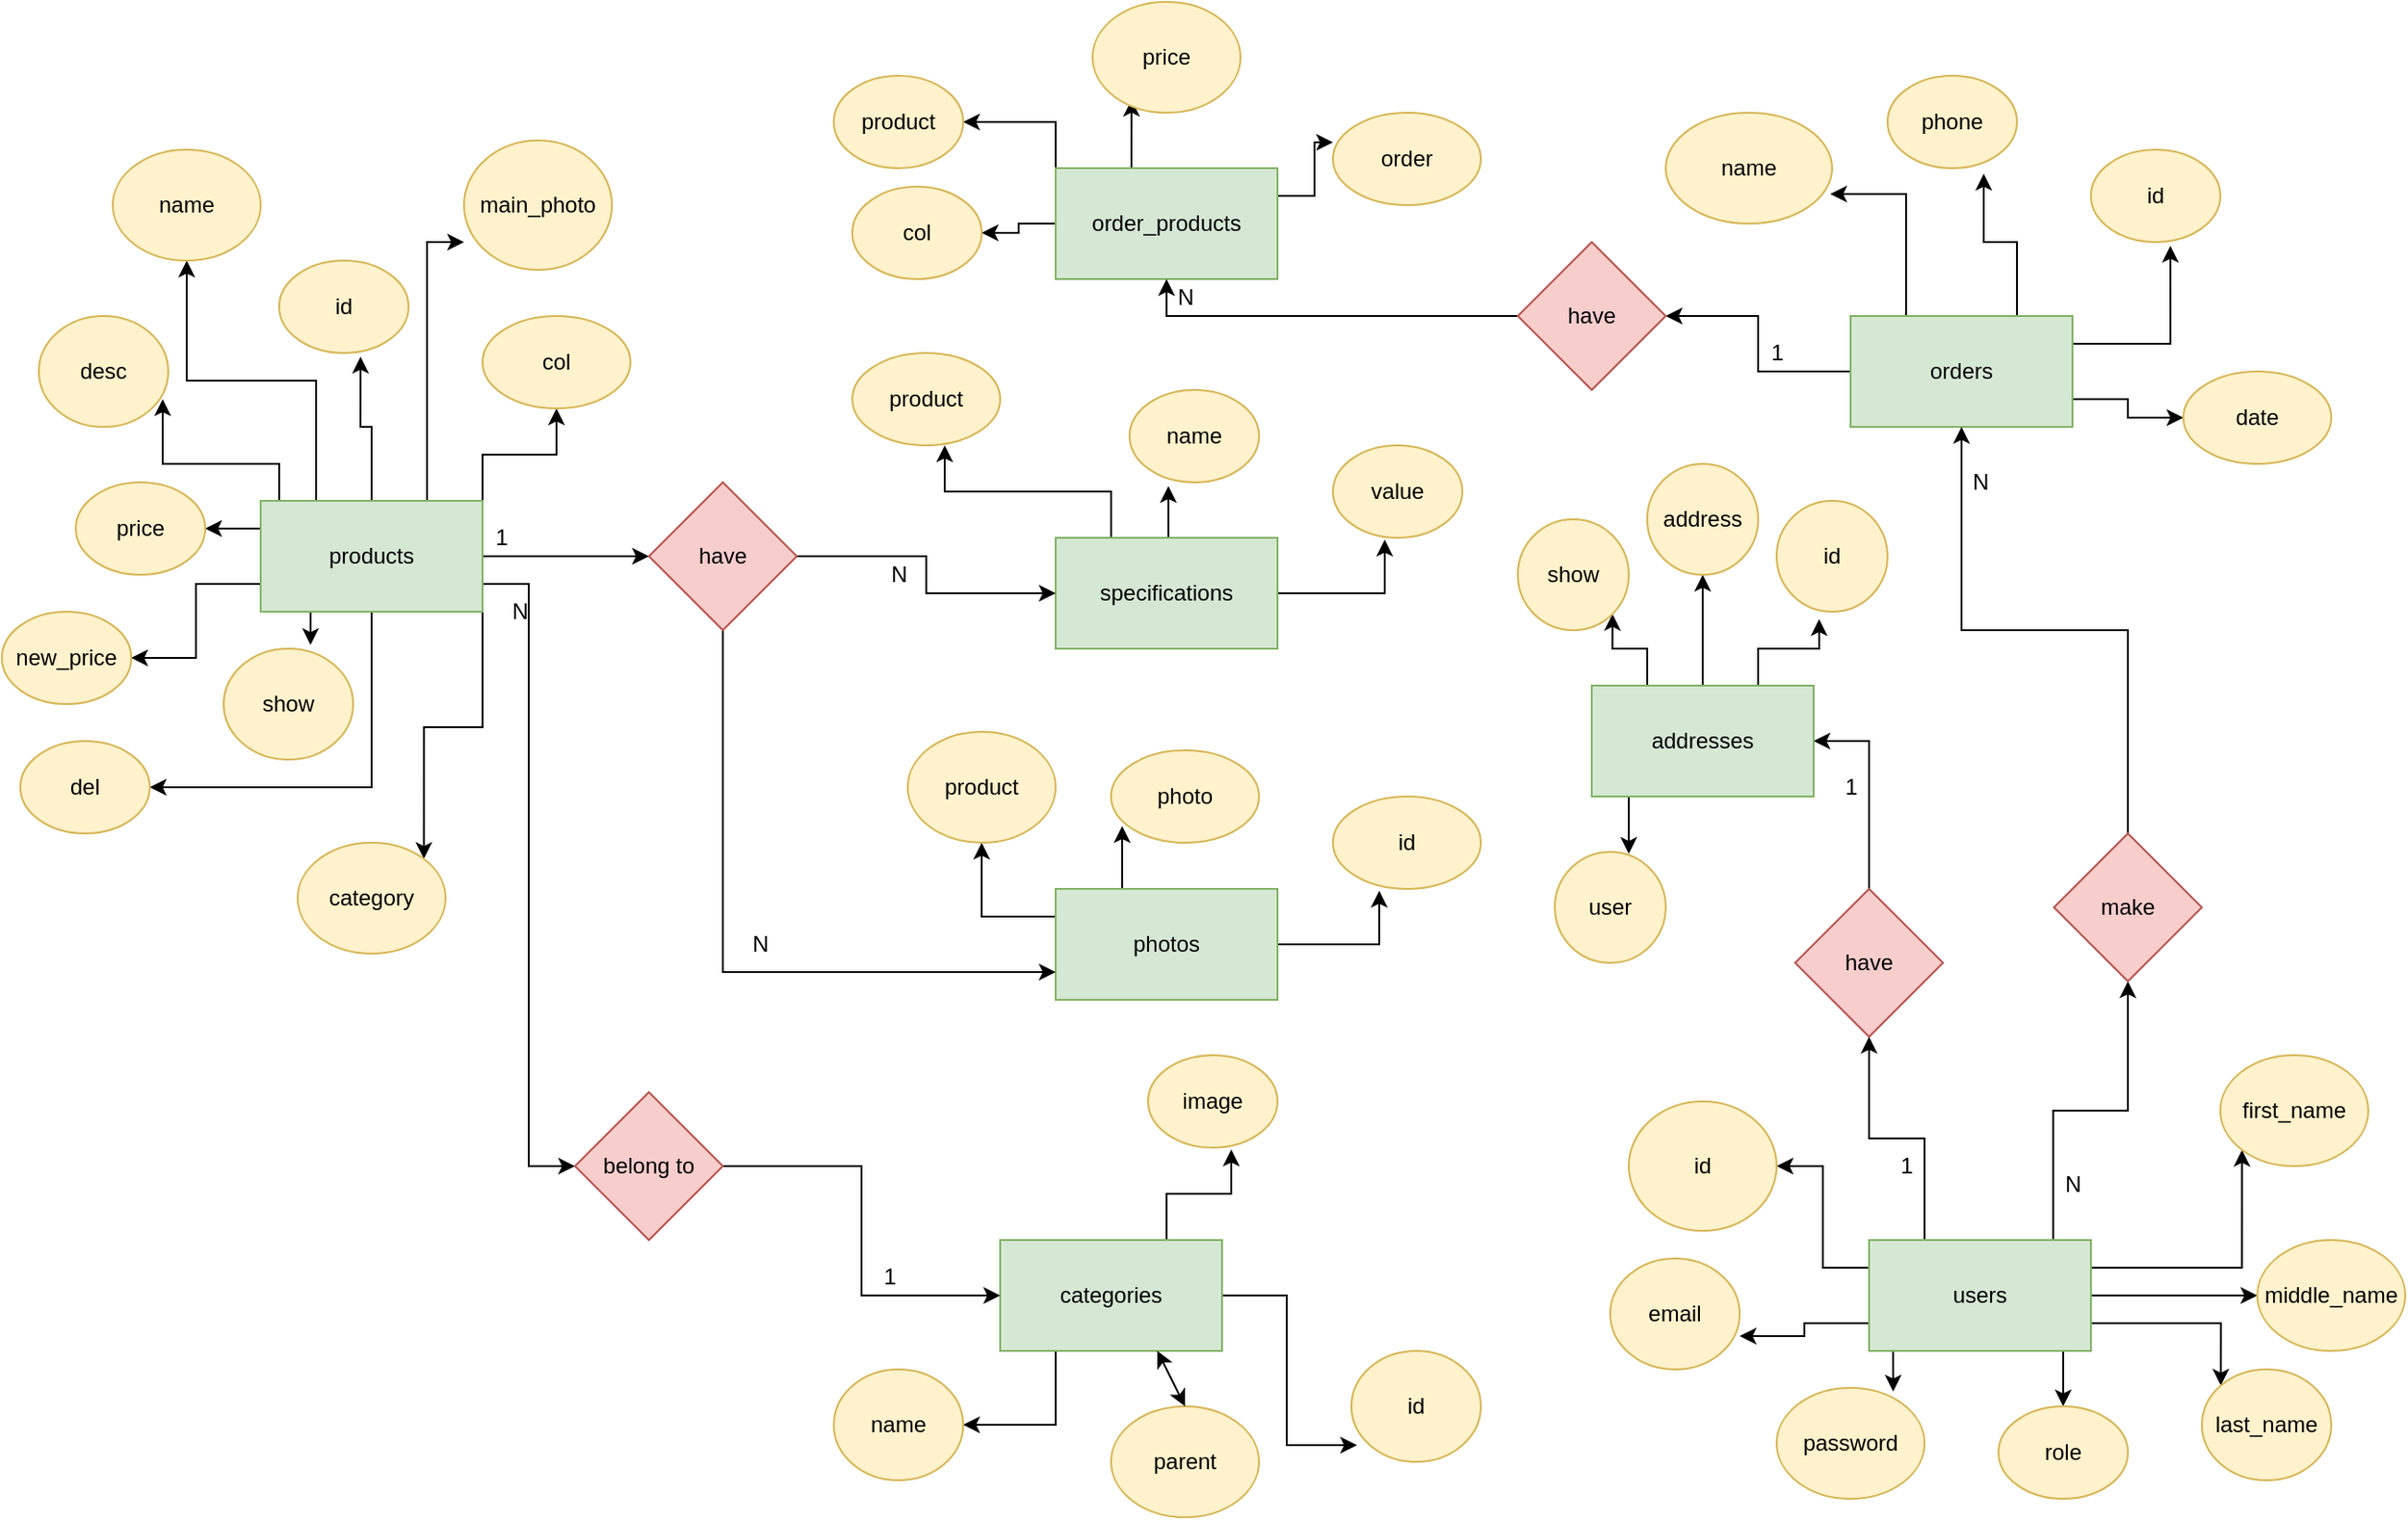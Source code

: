 <mxfile version="14.6.13" type="github">
  <diagram name="Page-1" id="ad52d381-51e7-2e0d-a935-2d0ddd2fd229">
    <mxGraphModel dx="1422" dy="774" grid="1" gridSize="10" guides="1" tooltips="1" connect="1" arrows="1" fold="1" page="1" pageScale="1" pageWidth="1100" pageHeight="850" background="none" math="0" shadow="0">
      <root>
        <mxCell id="0" />
        <mxCell id="1" parent="0" />
        <mxCell id="4Z3fvCkt99TCQZcz4V7g-72" style="edgeStyle=orthogonalEdgeStyle;rounded=0;orthogonalLoop=1;jettySize=auto;html=1;exitX=1;exitY=1;exitDx=0;exitDy=0;entryX=1;entryY=0;entryDx=0;entryDy=0;" edge="1" parent="1" source="4Z3fvCkt99TCQZcz4V7g-3" target="4Z3fvCkt99TCQZcz4V7g-5">
          <mxGeometry relative="1" as="geometry" />
        </mxCell>
        <mxCell id="4Z3fvCkt99TCQZcz4V7g-78" style="edgeStyle=orthogonalEdgeStyle;rounded=0;orthogonalLoop=1;jettySize=auto;html=1;exitX=0.5;exitY=1;exitDx=0;exitDy=0;entryX=1;entryY=0.5;entryDx=0;entryDy=0;" edge="1" parent="1" source="4Z3fvCkt99TCQZcz4V7g-3" target="4Z3fvCkt99TCQZcz4V7g-12">
          <mxGeometry relative="1" as="geometry" />
        </mxCell>
        <mxCell id="4Z3fvCkt99TCQZcz4V7g-79" style="edgeStyle=orthogonalEdgeStyle;rounded=0;orthogonalLoop=1;jettySize=auto;html=1;exitX=0.25;exitY=1;exitDx=0;exitDy=0;entryX=0.671;entryY=-0.033;entryDx=0;entryDy=0;entryPerimeter=0;" edge="1" parent="1" source="4Z3fvCkt99TCQZcz4V7g-3" target="4Z3fvCkt99TCQZcz4V7g-11">
          <mxGeometry relative="1" as="geometry" />
        </mxCell>
        <mxCell id="4Z3fvCkt99TCQZcz4V7g-81" style="edgeStyle=orthogonalEdgeStyle;rounded=0;orthogonalLoop=1;jettySize=auto;html=1;exitX=0;exitY=0.75;exitDx=0;exitDy=0;entryX=1;entryY=0.5;entryDx=0;entryDy=0;" edge="1" parent="1" source="4Z3fvCkt99TCQZcz4V7g-3" target="4Z3fvCkt99TCQZcz4V7g-9">
          <mxGeometry relative="1" as="geometry" />
        </mxCell>
        <mxCell id="4Z3fvCkt99TCQZcz4V7g-83" style="edgeStyle=orthogonalEdgeStyle;rounded=0;orthogonalLoop=1;jettySize=auto;html=1;exitX=0;exitY=0.25;exitDx=0;exitDy=0;entryX=1;entryY=0.5;entryDx=0;entryDy=0;" edge="1" parent="1" source="4Z3fvCkt99TCQZcz4V7g-3" target="4Z3fvCkt99TCQZcz4V7g-8">
          <mxGeometry relative="1" as="geometry" />
        </mxCell>
        <mxCell id="4Z3fvCkt99TCQZcz4V7g-84" style="edgeStyle=orthogonalEdgeStyle;rounded=0;orthogonalLoop=1;jettySize=auto;html=1;exitX=0.25;exitY=0;exitDx=0;exitDy=0;entryX=0.957;entryY=0.75;entryDx=0;entryDy=0;entryPerimeter=0;" edge="1" parent="1" source="4Z3fvCkt99TCQZcz4V7g-3" target="4Z3fvCkt99TCQZcz4V7g-7">
          <mxGeometry relative="1" as="geometry">
            <Array as="points">
              <mxPoint x="170" y="290" />
              <mxPoint x="170" y="270" />
              <mxPoint x="107" y="270" />
            </Array>
          </mxGeometry>
        </mxCell>
        <mxCell id="4Z3fvCkt99TCQZcz4V7g-85" style="edgeStyle=orthogonalEdgeStyle;rounded=0;orthogonalLoop=1;jettySize=auto;html=1;exitX=0.25;exitY=0;exitDx=0;exitDy=0;entryX=0.5;entryY=1;entryDx=0;entryDy=0;" edge="1" parent="1" source="4Z3fvCkt99TCQZcz4V7g-3" target="4Z3fvCkt99TCQZcz4V7g-6">
          <mxGeometry relative="1" as="geometry" />
        </mxCell>
        <mxCell id="4Z3fvCkt99TCQZcz4V7g-86" style="edgeStyle=orthogonalEdgeStyle;rounded=0;orthogonalLoop=1;jettySize=auto;html=1;exitX=0.5;exitY=0;exitDx=0;exitDy=0;entryX=0.629;entryY=1.04;entryDx=0;entryDy=0;entryPerimeter=0;" edge="1" parent="1" source="4Z3fvCkt99TCQZcz4V7g-3" target="4Z3fvCkt99TCQZcz4V7g-4">
          <mxGeometry relative="1" as="geometry" />
        </mxCell>
        <mxCell id="4Z3fvCkt99TCQZcz4V7g-87" style="edgeStyle=orthogonalEdgeStyle;rounded=0;orthogonalLoop=1;jettySize=auto;html=1;exitX=0.75;exitY=0;exitDx=0;exitDy=0;entryX=0;entryY=0.786;entryDx=0;entryDy=0;entryPerimeter=0;" edge="1" parent="1" source="4Z3fvCkt99TCQZcz4V7g-3" target="4Z3fvCkt99TCQZcz4V7g-10">
          <mxGeometry relative="1" as="geometry" />
        </mxCell>
        <mxCell id="4Z3fvCkt99TCQZcz4V7g-117" style="edgeStyle=orthogonalEdgeStyle;rounded=0;orthogonalLoop=1;jettySize=auto;html=1;exitX=1;exitY=0.5;exitDx=0;exitDy=0;entryX=0;entryY=0.5;entryDx=0;entryDy=0;" edge="1" parent="1" source="4Z3fvCkt99TCQZcz4V7g-3" target="4Z3fvCkt99TCQZcz4V7g-115">
          <mxGeometry relative="1" as="geometry" />
        </mxCell>
        <mxCell id="4Z3fvCkt99TCQZcz4V7g-130" style="edgeStyle=orthogonalEdgeStyle;rounded=0;orthogonalLoop=1;jettySize=auto;html=1;exitX=1;exitY=0.75;exitDx=0;exitDy=0;entryX=0;entryY=0.5;entryDx=0;entryDy=0;" edge="1" parent="1" source="4Z3fvCkt99TCQZcz4V7g-3" target="4Z3fvCkt99TCQZcz4V7g-116">
          <mxGeometry relative="1" as="geometry" />
        </mxCell>
        <mxCell id="4Z3fvCkt99TCQZcz4V7g-136" style="edgeStyle=orthogonalEdgeStyle;rounded=0;orthogonalLoop=1;jettySize=auto;html=1;exitX=1;exitY=0;exitDx=0;exitDy=0;" edge="1" parent="1" source="4Z3fvCkt99TCQZcz4V7g-3" target="4Z3fvCkt99TCQZcz4V7g-134">
          <mxGeometry relative="1" as="geometry" />
        </mxCell>
        <mxCell id="4Z3fvCkt99TCQZcz4V7g-3" value="products" style="rounded=0;whiteSpace=wrap;html=1;fillColor=#d5e8d4;strokeColor=#82b366;" vertex="1" parent="1">
          <mxGeometry x="160" y="290" width="120" height="60" as="geometry" />
        </mxCell>
        <mxCell id="4Z3fvCkt99TCQZcz4V7g-4" value="id" style="ellipse;whiteSpace=wrap;html=1;fillColor=#fff2cc;strokeColor=#d6b656;" vertex="1" parent="1">
          <mxGeometry x="170" y="160" width="70" height="50" as="geometry" />
        </mxCell>
        <mxCell id="4Z3fvCkt99TCQZcz4V7g-5" value="category" style="ellipse;whiteSpace=wrap;html=1;fillColor=#fff2cc;strokeColor=#d6b656;" vertex="1" parent="1">
          <mxGeometry x="180" y="475" width="80" height="60" as="geometry" />
        </mxCell>
        <mxCell id="4Z3fvCkt99TCQZcz4V7g-6" value="name" style="ellipse;whiteSpace=wrap;html=1;fillColor=#fff2cc;strokeColor=#d6b656;" vertex="1" parent="1">
          <mxGeometry x="80" y="100" width="80" height="60" as="geometry" />
        </mxCell>
        <mxCell id="4Z3fvCkt99TCQZcz4V7g-7" value="desc" style="ellipse;whiteSpace=wrap;html=1;fillColor=#fff2cc;strokeColor=#d6b656;" vertex="1" parent="1">
          <mxGeometry x="40" y="190" width="70" height="60" as="geometry" />
        </mxCell>
        <mxCell id="4Z3fvCkt99TCQZcz4V7g-8" value="price" style="ellipse;whiteSpace=wrap;html=1;fillColor=#fff2cc;strokeColor=#d6b656;" vertex="1" parent="1">
          <mxGeometry x="60" y="280" width="70" height="50" as="geometry" />
        </mxCell>
        <mxCell id="4Z3fvCkt99TCQZcz4V7g-9" value="new_price" style="ellipse;whiteSpace=wrap;html=1;fillColor=#fff2cc;strokeColor=#d6b656;" vertex="1" parent="1">
          <mxGeometry x="20" y="350" width="70" height="50" as="geometry" />
        </mxCell>
        <mxCell id="4Z3fvCkt99TCQZcz4V7g-10" value="main_photo" style="ellipse;whiteSpace=wrap;html=1;fillColor=#fff2cc;strokeColor=#d6b656;" vertex="1" parent="1">
          <mxGeometry x="270" y="95" width="80" height="70" as="geometry" />
        </mxCell>
        <mxCell id="4Z3fvCkt99TCQZcz4V7g-11" value="show" style="ellipse;whiteSpace=wrap;html=1;fillColor=#fff2cc;strokeColor=#d6b656;" vertex="1" parent="1">
          <mxGeometry x="140" y="370" width="70" height="60" as="geometry" />
        </mxCell>
        <mxCell id="4Z3fvCkt99TCQZcz4V7g-12" value="del" style="ellipse;whiteSpace=wrap;html=1;fillColor=#fff2cc;strokeColor=#d6b656;" vertex="1" parent="1">
          <mxGeometry x="30" y="420" width="70" height="50" as="geometry" />
        </mxCell>
        <mxCell id="4Z3fvCkt99TCQZcz4V7g-88" style="edgeStyle=orthogonalEdgeStyle;rounded=0;orthogonalLoop=1;jettySize=auto;html=1;exitX=0;exitY=0;exitDx=0;exitDy=0;entryX=1;entryY=0.5;entryDx=0;entryDy=0;" edge="1" parent="1" source="4Z3fvCkt99TCQZcz4V7g-13" target="4Z3fvCkt99TCQZcz4V7g-15">
          <mxGeometry relative="1" as="geometry" />
        </mxCell>
        <mxCell id="4Z3fvCkt99TCQZcz4V7g-89" style="edgeStyle=orthogonalEdgeStyle;rounded=0;orthogonalLoop=1;jettySize=auto;html=1;exitX=0.25;exitY=0;exitDx=0;exitDy=0;entryX=0.263;entryY=0.883;entryDx=0;entryDy=0;entryPerimeter=0;" edge="1" parent="1" source="4Z3fvCkt99TCQZcz4V7g-13" target="4Z3fvCkt99TCQZcz4V7g-16">
          <mxGeometry relative="1" as="geometry" />
        </mxCell>
        <mxCell id="4Z3fvCkt99TCQZcz4V7g-90" style="edgeStyle=orthogonalEdgeStyle;rounded=0;orthogonalLoop=1;jettySize=auto;html=1;exitX=1;exitY=0.25;exitDx=0;exitDy=0;entryX=0;entryY=0.32;entryDx=0;entryDy=0;entryPerimeter=0;" edge="1" parent="1" source="4Z3fvCkt99TCQZcz4V7g-13" target="4Z3fvCkt99TCQZcz4V7g-14">
          <mxGeometry relative="1" as="geometry" />
        </mxCell>
        <mxCell id="4Z3fvCkt99TCQZcz4V7g-138" style="edgeStyle=orthogonalEdgeStyle;rounded=0;orthogonalLoop=1;jettySize=auto;html=1;exitX=0;exitY=0.5;exitDx=0;exitDy=0;entryX=1;entryY=0.5;entryDx=0;entryDy=0;" edge="1" parent="1" source="4Z3fvCkt99TCQZcz4V7g-13" target="4Z3fvCkt99TCQZcz4V7g-137">
          <mxGeometry relative="1" as="geometry" />
        </mxCell>
        <mxCell id="4Z3fvCkt99TCQZcz4V7g-13" value="order_products" style="rounded=0;whiteSpace=wrap;html=1;fillColor=#d5e8d4;strokeColor=#82b366;" vertex="1" parent="1">
          <mxGeometry x="590" y="110" width="120" height="60" as="geometry" />
        </mxCell>
        <mxCell id="4Z3fvCkt99TCQZcz4V7g-14" value="order" style="ellipse;whiteSpace=wrap;html=1;fillColor=#fff2cc;strokeColor=#d6b656;" vertex="1" parent="1">
          <mxGeometry x="740" y="80" width="80" height="50" as="geometry" />
        </mxCell>
        <mxCell id="4Z3fvCkt99TCQZcz4V7g-15" value="product" style="ellipse;whiteSpace=wrap;html=1;fillColor=#fff2cc;strokeColor=#d6b656;" vertex="1" parent="1">
          <mxGeometry x="470" y="60" width="70" height="50" as="geometry" />
        </mxCell>
        <mxCell id="4Z3fvCkt99TCQZcz4V7g-16" value="price" style="ellipse;whiteSpace=wrap;html=1;fillColor=#fff2cc;strokeColor=#d6b656;" vertex="1" parent="1">
          <mxGeometry x="610" y="20" width="80" height="60" as="geometry" />
        </mxCell>
        <mxCell id="4Z3fvCkt99TCQZcz4V7g-92" style="edgeStyle=orthogonalEdgeStyle;rounded=0;orthogonalLoop=1;jettySize=auto;html=1;exitX=0.5;exitY=0;exitDx=0;exitDy=0;entryX=0.3;entryY=1.04;entryDx=0;entryDy=0;entryPerimeter=0;" edge="1" parent="1" source="4Z3fvCkt99TCQZcz4V7g-17" target="4Z3fvCkt99TCQZcz4V7g-19">
          <mxGeometry relative="1" as="geometry" />
        </mxCell>
        <mxCell id="4Z3fvCkt99TCQZcz4V7g-93" style="edgeStyle=orthogonalEdgeStyle;rounded=0;orthogonalLoop=1;jettySize=auto;html=1;exitX=1;exitY=0.5;exitDx=0;exitDy=0;entryX=0.4;entryY=1.02;entryDx=0;entryDy=0;entryPerimeter=0;" edge="1" parent="1" source="4Z3fvCkt99TCQZcz4V7g-17" target="4Z3fvCkt99TCQZcz4V7g-18">
          <mxGeometry relative="1" as="geometry" />
        </mxCell>
        <mxCell id="4Z3fvCkt99TCQZcz4V7g-94" style="edgeStyle=orthogonalEdgeStyle;rounded=0;orthogonalLoop=1;jettySize=auto;html=1;exitX=0.25;exitY=0;exitDx=0;exitDy=0;entryX=0.625;entryY=1;entryDx=0;entryDy=0;entryPerimeter=0;" edge="1" parent="1" source="4Z3fvCkt99TCQZcz4V7g-17" target="4Z3fvCkt99TCQZcz4V7g-20">
          <mxGeometry relative="1" as="geometry" />
        </mxCell>
        <mxCell id="4Z3fvCkt99TCQZcz4V7g-17" value="specifications" style="rounded=0;whiteSpace=wrap;html=1;fillColor=#d5e8d4;strokeColor=#82b366;" vertex="1" parent="1">
          <mxGeometry x="590" y="310" width="120" height="60" as="geometry" />
        </mxCell>
        <mxCell id="4Z3fvCkt99TCQZcz4V7g-18" value="value" style="ellipse;whiteSpace=wrap;html=1;fillColor=#fff2cc;strokeColor=#d6b656;" vertex="1" parent="1">
          <mxGeometry x="740" y="260" width="70" height="50" as="geometry" />
        </mxCell>
        <mxCell id="4Z3fvCkt99TCQZcz4V7g-19" value="name" style="ellipse;whiteSpace=wrap;html=1;fillColor=#fff2cc;strokeColor=#d6b656;" vertex="1" parent="1">
          <mxGeometry x="630" y="230" width="70" height="50" as="geometry" />
        </mxCell>
        <mxCell id="4Z3fvCkt99TCQZcz4V7g-20" value="product" style="ellipse;whiteSpace=wrap;html=1;fillColor=#fff2cc;strokeColor=#d6b656;" vertex="1" parent="1">
          <mxGeometry x="480" y="210" width="80" height="50" as="geometry" />
        </mxCell>
        <mxCell id="4Z3fvCkt99TCQZcz4V7g-95" style="edgeStyle=orthogonalEdgeStyle;rounded=0;orthogonalLoop=1;jettySize=auto;html=1;exitX=0;exitY=0.25;exitDx=0;exitDy=0;entryX=0.5;entryY=1;entryDx=0;entryDy=0;" edge="1" parent="1" source="4Z3fvCkt99TCQZcz4V7g-21" target="4Z3fvCkt99TCQZcz4V7g-23">
          <mxGeometry relative="1" as="geometry" />
        </mxCell>
        <mxCell id="4Z3fvCkt99TCQZcz4V7g-96" style="edgeStyle=orthogonalEdgeStyle;rounded=0;orthogonalLoop=1;jettySize=auto;html=1;exitX=0.25;exitY=0;exitDx=0;exitDy=0;entryX=0.075;entryY=0.82;entryDx=0;entryDy=0;entryPerimeter=0;" edge="1" parent="1" source="4Z3fvCkt99TCQZcz4V7g-21" target="4Z3fvCkt99TCQZcz4V7g-24">
          <mxGeometry relative="1" as="geometry" />
        </mxCell>
        <mxCell id="4Z3fvCkt99TCQZcz4V7g-97" style="edgeStyle=orthogonalEdgeStyle;rounded=0;orthogonalLoop=1;jettySize=auto;html=1;exitX=1;exitY=0.5;exitDx=0;exitDy=0;entryX=0.313;entryY=1.02;entryDx=0;entryDy=0;entryPerimeter=0;" edge="1" parent="1" source="4Z3fvCkt99TCQZcz4V7g-21" target="4Z3fvCkt99TCQZcz4V7g-22">
          <mxGeometry relative="1" as="geometry" />
        </mxCell>
        <mxCell id="4Z3fvCkt99TCQZcz4V7g-21" value="photos" style="rounded=0;whiteSpace=wrap;html=1;fillColor=#d5e8d4;strokeColor=#82b366;" vertex="1" parent="1">
          <mxGeometry x="590" y="500" width="120" height="60" as="geometry" />
        </mxCell>
        <mxCell id="4Z3fvCkt99TCQZcz4V7g-22" value="id" style="ellipse;whiteSpace=wrap;html=1;fillColor=#fff2cc;strokeColor=#d6b656;" vertex="1" parent="1">
          <mxGeometry x="740" y="450" width="80" height="50" as="geometry" />
        </mxCell>
        <mxCell id="4Z3fvCkt99TCQZcz4V7g-23" value="product" style="ellipse;whiteSpace=wrap;html=1;fillColor=#fff2cc;strokeColor=#d6b656;" vertex="1" parent="1">
          <mxGeometry x="510" y="415" width="80" height="60" as="geometry" />
        </mxCell>
        <mxCell id="4Z3fvCkt99TCQZcz4V7g-24" value="photo" style="ellipse;whiteSpace=wrap;html=1;fillColor=#fff2cc;strokeColor=#d6b656;" vertex="1" parent="1">
          <mxGeometry x="620" y="425" width="80" height="50" as="geometry" />
        </mxCell>
        <mxCell id="4Z3fvCkt99TCQZcz4V7g-98" style="edgeStyle=orthogonalEdgeStyle;rounded=0;orthogonalLoop=1;jettySize=auto;html=1;exitX=1;exitY=0.5;exitDx=0;exitDy=0;entryX=0.043;entryY=0.85;entryDx=0;entryDy=0;entryPerimeter=0;" edge="1" parent="1" source="4Z3fvCkt99TCQZcz4V7g-25" target="4Z3fvCkt99TCQZcz4V7g-26">
          <mxGeometry relative="1" as="geometry" />
        </mxCell>
        <mxCell id="4Z3fvCkt99TCQZcz4V7g-99" style="edgeStyle=orthogonalEdgeStyle;rounded=0;orthogonalLoop=1;jettySize=auto;html=1;exitX=0.75;exitY=0;exitDx=0;exitDy=0;entryX=0.643;entryY=1.02;entryDx=0;entryDy=0;entryPerimeter=0;" edge="1" parent="1" source="4Z3fvCkt99TCQZcz4V7g-25" target="4Z3fvCkt99TCQZcz4V7g-29">
          <mxGeometry relative="1" as="geometry" />
        </mxCell>
        <mxCell id="4Z3fvCkt99TCQZcz4V7g-101" style="edgeStyle=orthogonalEdgeStyle;rounded=0;orthogonalLoop=1;jettySize=auto;html=1;exitX=0.25;exitY=1;exitDx=0;exitDy=0;entryX=1;entryY=0.5;entryDx=0;entryDy=0;" edge="1" parent="1" source="4Z3fvCkt99TCQZcz4V7g-25" target="4Z3fvCkt99TCQZcz4V7g-27">
          <mxGeometry relative="1" as="geometry" />
        </mxCell>
        <mxCell id="4Z3fvCkt99TCQZcz4V7g-25" value="categories" style="rounded=0;whiteSpace=wrap;html=1;fillColor=#d5e8d4;strokeColor=#82b366;" vertex="1" parent="1">
          <mxGeometry x="560" y="690" width="120" height="60" as="geometry" />
        </mxCell>
        <mxCell id="4Z3fvCkt99TCQZcz4V7g-26" value="id" style="ellipse;whiteSpace=wrap;html=1;fillColor=#fff2cc;strokeColor=#d6b656;" vertex="1" parent="1">
          <mxGeometry x="750" y="750" width="70" height="60" as="geometry" />
        </mxCell>
        <mxCell id="4Z3fvCkt99TCQZcz4V7g-27" value="name" style="ellipse;whiteSpace=wrap;html=1;fillColor=#fff2cc;strokeColor=#d6b656;" vertex="1" parent="1">
          <mxGeometry x="470" y="760" width="70" height="60" as="geometry" />
        </mxCell>
        <mxCell id="4Z3fvCkt99TCQZcz4V7g-29" value="image" style="ellipse;whiteSpace=wrap;html=1;fillColor=#fff2cc;strokeColor=#d6b656;" vertex="1" parent="1">
          <mxGeometry x="640" y="590" width="70" height="50" as="geometry" />
        </mxCell>
        <mxCell id="4Z3fvCkt99TCQZcz4V7g-109" style="edgeStyle=orthogonalEdgeStyle;rounded=0;orthogonalLoop=1;jettySize=auto;html=1;exitX=1;exitY=0.75;exitDx=0;exitDy=0;entryX=0;entryY=0.5;entryDx=0;entryDy=0;" edge="1" parent="1" source="4Z3fvCkt99TCQZcz4V7g-30" target="4Z3fvCkt99TCQZcz4V7g-34">
          <mxGeometry relative="1" as="geometry" />
        </mxCell>
        <mxCell id="4Z3fvCkt99TCQZcz4V7g-110" style="edgeStyle=orthogonalEdgeStyle;rounded=0;orthogonalLoop=1;jettySize=auto;html=1;exitX=1;exitY=0.25;exitDx=0;exitDy=0;entryX=0.614;entryY=1.04;entryDx=0;entryDy=0;entryPerimeter=0;" edge="1" parent="1" source="4Z3fvCkt99TCQZcz4V7g-30" target="4Z3fvCkt99TCQZcz4V7g-31">
          <mxGeometry relative="1" as="geometry" />
        </mxCell>
        <mxCell id="4Z3fvCkt99TCQZcz4V7g-111" style="edgeStyle=orthogonalEdgeStyle;rounded=0;orthogonalLoop=1;jettySize=auto;html=1;exitX=0.75;exitY=0;exitDx=0;exitDy=0;entryX=0.743;entryY=1.06;entryDx=0;entryDy=0;entryPerimeter=0;" edge="1" parent="1" source="4Z3fvCkt99TCQZcz4V7g-30" target="4Z3fvCkt99TCQZcz4V7g-33">
          <mxGeometry relative="1" as="geometry" />
        </mxCell>
        <mxCell id="4Z3fvCkt99TCQZcz4V7g-112" style="edgeStyle=orthogonalEdgeStyle;rounded=0;orthogonalLoop=1;jettySize=auto;html=1;exitX=0.25;exitY=0;exitDx=0;exitDy=0;entryX=0.989;entryY=0.733;entryDx=0;entryDy=0;entryPerimeter=0;" edge="1" parent="1" source="4Z3fvCkt99TCQZcz4V7g-30" target="4Z3fvCkt99TCQZcz4V7g-32">
          <mxGeometry relative="1" as="geometry" />
        </mxCell>
        <mxCell id="4Z3fvCkt99TCQZcz4V7g-128" style="edgeStyle=orthogonalEdgeStyle;rounded=0;orthogonalLoop=1;jettySize=auto;html=1;exitX=0;exitY=0.5;exitDx=0;exitDy=0;entryX=1;entryY=0.5;entryDx=0;entryDy=0;" edge="1" parent="1" source="4Z3fvCkt99TCQZcz4V7g-30" target="4Z3fvCkt99TCQZcz4V7g-127">
          <mxGeometry relative="1" as="geometry" />
        </mxCell>
        <mxCell id="4Z3fvCkt99TCQZcz4V7g-30" value="orders" style="rounded=0;whiteSpace=wrap;html=1;fillColor=#d5e8d4;strokeColor=#82b366;" vertex="1" parent="1">
          <mxGeometry x="1020" y="190" width="120" height="60" as="geometry" />
        </mxCell>
        <mxCell id="4Z3fvCkt99TCQZcz4V7g-31" value="id" style="ellipse;whiteSpace=wrap;html=1;fillColor=#fff2cc;strokeColor=#d6b656;" vertex="1" parent="1">
          <mxGeometry x="1150" y="100" width="70" height="50" as="geometry" />
        </mxCell>
        <mxCell id="4Z3fvCkt99TCQZcz4V7g-32" value="name" style="ellipse;whiteSpace=wrap;html=1;fillColor=#fff2cc;strokeColor=#d6b656;" vertex="1" parent="1">
          <mxGeometry x="920" y="80" width="90" height="60" as="geometry" />
        </mxCell>
        <mxCell id="4Z3fvCkt99TCQZcz4V7g-33" value="phone" style="ellipse;whiteSpace=wrap;html=1;fillColor=#fff2cc;strokeColor=#d6b656;" vertex="1" parent="1">
          <mxGeometry x="1040" y="60" width="70" height="50" as="geometry" />
        </mxCell>
        <mxCell id="4Z3fvCkt99TCQZcz4V7g-34" value="date" style="ellipse;whiteSpace=wrap;html=1;fillColor=#fff2cc;strokeColor=#d6b656;" vertex="1" parent="1">
          <mxGeometry x="1200" y="220" width="80" height="50" as="geometry" />
        </mxCell>
        <mxCell id="4Z3fvCkt99TCQZcz4V7g-102" style="edgeStyle=orthogonalEdgeStyle;rounded=0;orthogonalLoop=1;jettySize=auto;html=1;exitX=1;exitY=0.5;exitDx=0;exitDy=0;entryX=0;entryY=0.5;entryDx=0;entryDy=0;" edge="1" parent="1" source="4Z3fvCkt99TCQZcz4V7g-35" target="4Z3fvCkt99TCQZcz4V7g-41">
          <mxGeometry relative="1" as="geometry" />
        </mxCell>
        <mxCell id="4Z3fvCkt99TCQZcz4V7g-103" style="edgeStyle=orthogonalEdgeStyle;rounded=0;orthogonalLoop=1;jettySize=auto;html=1;exitX=1;exitY=0.25;exitDx=0;exitDy=0;entryX=0;entryY=1;entryDx=0;entryDy=0;" edge="1" parent="1" source="4Z3fvCkt99TCQZcz4V7g-35" target="4Z3fvCkt99TCQZcz4V7g-39">
          <mxGeometry relative="1" as="geometry" />
        </mxCell>
        <mxCell id="4Z3fvCkt99TCQZcz4V7g-104" style="edgeStyle=orthogonalEdgeStyle;rounded=0;orthogonalLoop=1;jettySize=auto;html=1;exitX=1;exitY=0.75;exitDx=0;exitDy=0;entryX=0;entryY=0;entryDx=0;entryDy=0;" edge="1" parent="1" source="4Z3fvCkt99TCQZcz4V7g-35" target="4Z3fvCkt99TCQZcz4V7g-40">
          <mxGeometry relative="1" as="geometry" />
        </mxCell>
        <mxCell id="4Z3fvCkt99TCQZcz4V7g-105" style="edgeStyle=orthogonalEdgeStyle;rounded=0;orthogonalLoop=1;jettySize=auto;html=1;exitX=0.75;exitY=1;exitDx=0;exitDy=0;entryX=0.5;entryY=0;entryDx=0;entryDy=0;" edge="1" parent="1" source="4Z3fvCkt99TCQZcz4V7g-35" target="4Z3fvCkt99TCQZcz4V7g-42">
          <mxGeometry relative="1" as="geometry">
            <mxPoint x="1130" y="730" as="targetPoint" />
          </mxGeometry>
        </mxCell>
        <mxCell id="4Z3fvCkt99TCQZcz4V7g-106" style="edgeStyle=orthogonalEdgeStyle;rounded=0;orthogonalLoop=1;jettySize=auto;html=1;exitX=0.25;exitY=1;exitDx=0;exitDy=0;entryX=0.788;entryY=0.033;entryDx=0;entryDy=0;entryPerimeter=0;" edge="1" parent="1" source="4Z3fvCkt99TCQZcz4V7g-35" target="4Z3fvCkt99TCQZcz4V7g-38">
          <mxGeometry relative="1" as="geometry" />
        </mxCell>
        <mxCell id="4Z3fvCkt99TCQZcz4V7g-107" style="edgeStyle=orthogonalEdgeStyle;rounded=0;orthogonalLoop=1;jettySize=auto;html=1;exitX=0;exitY=0.75;exitDx=0;exitDy=0;entryX=1;entryY=0.7;entryDx=0;entryDy=0;entryPerimeter=0;" edge="1" parent="1" source="4Z3fvCkt99TCQZcz4V7g-35" target="4Z3fvCkt99TCQZcz4V7g-37">
          <mxGeometry relative="1" as="geometry" />
        </mxCell>
        <mxCell id="4Z3fvCkt99TCQZcz4V7g-108" style="edgeStyle=orthogonalEdgeStyle;rounded=0;orthogonalLoop=1;jettySize=auto;html=1;exitX=0;exitY=0.25;exitDx=0;exitDy=0;entryX=1;entryY=0.5;entryDx=0;entryDy=0;" edge="1" parent="1" source="4Z3fvCkt99TCQZcz4V7g-35" target="4Z3fvCkt99TCQZcz4V7g-36">
          <mxGeometry relative="1" as="geometry" />
        </mxCell>
        <mxCell id="4Z3fvCkt99TCQZcz4V7g-125" style="edgeStyle=orthogonalEdgeStyle;rounded=0;orthogonalLoop=1;jettySize=auto;html=1;exitX=0.83;exitY=0.074;exitDx=0;exitDy=0;entryX=0.5;entryY=1;entryDx=0;entryDy=0;exitPerimeter=0;" edge="1" parent="1" source="4Z3fvCkt99TCQZcz4V7g-35" target="4Z3fvCkt99TCQZcz4V7g-114">
          <mxGeometry relative="1" as="geometry" />
        </mxCell>
        <mxCell id="4Z3fvCkt99TCQZcz4V7g-146" style="edgeStyle=orthogonalEdgeStyle;rounded=0;orthogonalLoop=1;jettySize=auto;html=1;exitX=0.25;exitY=0;exitDx=0;exitDy=0;entryX=0.5;entryY=1;entryDx=0;entryDy=0;" edge="1" parent="1" source="4Z3fvCkt99TCQZcz4V7g-35" target="4Z3fvCkt99TCQZcz4V7g-139">
          <mxGeometry relative="1" as="geometry" />
        </mxCell>
        <mxCell id="4Z3fvCkt99TCQZcz4V7g-35" value="users" style="rounded=0;whiteSpace=wrap;html=1;fillColor=#d5e8d4;strokeColor=#82b366;" vertex="1" parent="1">
          <mxGeometry x="1030" y="690" width="120" height="60" as="geometry" />
        </mxCell>
        <mxCell id="4Z3fvCkt99TCQZcz4V7g-36" value="id" style="ellipse;whiteSpace=wrap;html=1;fillColor=#fff2cc;strokeColor=#d6b656;" vertex="1" parent="1">
          <mxGeometry x="900" y="615" width="80" height="70" as="geometry" />
        </mxCell>
        <mxCell id="4Z3fvCkt99TCQZcz4V7g-37" value="email" style="ellipse;whiteSpace=wrap;html=1;fillColor=#fff2cc;strokeColor=#d6b656;" vertex="1" parent="1">
          <mxGeometry x="890" y="700" width="70" height="60" as="geometry" />
        </mxCell>
        <mxCell id="4Z3fvCkt99TCQZcz4V7g-38" value="password" style="ellipse;whiteSpace=wrap;html=1;fillColor=#fff2cc;strokeColor=#d6b656;" vertex="1" parent="1">
          <mxGeometry x="980" y="770" width="80" height="60" as="geometry" />
        </mxCell>
        <mxCell id="4Z3fvCkt99TCQZcz4V7g-39" value="first_name" style="ellipse;whiteSpace=wrap;html=1;fillColor=#fff2cc;strokeColor=#d6b656;" vertex="1" parent="1">
          <mxGeometry x="1220" y="590" width="80" height="60" as="geometry" />
        </mxCell>
        <mxCell id="4Z3fvCkt99TCQZcz4V7g-40" value="last_name" style="ellipse;whiteSpace=wrap;html=1;fillColor=#fff2cc;strokeColor=#d6b656;" vertex="1" parent="1">
          <mxGeometry x="1210" y="760" width="70" height="60" as="geometry" />
        </mxCell>
        <mxCell id="4Z3fvCkt99TCQZcz4V7g-41" value="middle_name" style="ellipse;whiteSpace=wrap;html=1;fillColor=#fff2cc;strokeColor=#d6b656;" vertex="1" parent="1">
          <mxGeometry x="1240" y="690" width="80" height="60" as="geometry" />
        </mxCell>
        <mxCell id="4Z3fvCkt99TCQZcz4V7g-42" value="role" style="ellipse;whiteSpace=wrap;html=1;fillColor=#fff2cc;strokeColor=#d6b656;" vertex="1" parent="1">
          <mxGeometry x="1100" y="780" width="70" height="50" as="geometry" />
        </mxCell>
        <mxCell id="4Z3fvCkt99TCQZcz4V7g-126" style="edgeStyle=orthogonalEdgeStyle;rounded=0;orthogonalLoop=1;jettySize=auto;html=1;exitX=0.5;exitY=0;exitDx=0;exitDy=0;entryX=0.5;entryY=1;entryDx=0;entryDy=0;" edge="1" parent="1" source="4Z3fvCkt99TCQZcz4V7g-114" target="4Z3fvCkt99TCQZcz4V7g-30">
          <mxGeometry relative="1" as="geometry" />
        </mxCell>
        <mxCell id="4Z3fvCkt99TCQZcz4V7g-114" value="make" style="rhombus;whiteSpace=wrap;html=1;fillColor=#f8cecc;strokeColor=#b85450;" vertex="1" parent="1">
          <mxGeometry x="1130" y="470" width="80" height="80" as="geometry" />
        </mxCell>
        <mxCell id="4Z3fvCkt99TCQZcz4V7g-119" style="edgeStyle=orthogonalEdgeStyle;rounded=0;orthogonalLoop=1;jettySize=auto;html=1;exitX=1;exitY=0.5;exitDx=0;exitDy=0;entryX=0;entryY=0.5;entryDx=0;entryDy=0;" edge="1" parent="1" source="4Z3fvCkt99TCQZcz4V7g-115" target="4Z3fvCkt99TCQZcz4V7g-17">
          <mxGeometry relative="1" as="geometry" />
        </mxCell>
        <mxCell id="4Z3fvCkt99TCQZcz4V7g-120" style="edgeStyle=orthogonalEdgeStyle;rounded=0;orthogonalLoop=1;jettySize=auto;html=1;exitX=0.5;exitY=1;exitDx=0;exitDy=0;entryX=0;entryY=0.75;entryDx=0;entryDy=0;" edge="1" parent="1" source="4Z3fvCkt99TCQZcz4V7g-115" target="4Z3fvCkt99TCQZcz4V7g-21">
          <mxGeometry relative="1" as="geometry" />
        </mxCell>
        <mxCell id="4Z3fvCkt99TCQZcz4V7g-115" value="have" style="rhombus;whiteSpace=wrap;html=1;fillColor=#f8cecc;strokeColor=#b85450;" vertex="1" parent="1">
          <mxGeometry x="370" y="280" width="80" height="80" as="geometry" />
        </mxCell>
        <mxCell id="4Z3fvCkt99TCQZcz4V7g-121" style="edgeStyle=orthogonalEdgeStyle;rounded=0;orthogonalLoop=1;jettySize=auto;html=1;exitX=1;exitY=0.5;exitDx=0;exitDy=0;entryX=0;entryY=0.5;entryDx=0;entryDy=0;" edge="1" parent="1" source="4Z3fvCkt99TCQZcz4V7g-116" target="4Z3fvCkt99TCQZcz4V7g-25">
          <mxGeometry relative="1" as="geometry" />
        </mxCell>
        <mxCell id="4Z3fvCkt99TCQZcz4V7g-116" value="belong to" style="rhombus;whiteSpace=wrap;html=1;fillColor=#f8cecc;strokeColor=#b85450;" vertex="1" parent="1">
          <mxGeometry x="330" y="610" width="80" height="80" as="geometry" />
        </mxCell>
        <mxCell id="4Z3fvCkt99TCQZcz4V7g-129" style="edgeStyle=orthogonalEdgeStyle;rounded=0;orthogonalLoop=1;jettySize=auto;html=1;exitX=0;exitY=0.5;exitDx=0;exitDy=0;entryX=0.5;entryY=1;entryDx=0;entryDy=0;" edge="1" parent="1" source="4Z3fvCkt99TCQZcz4V7g-127" target="4Z3fvCkt99TCQZcz4V7g-13">
          <mxGeometry relative="1" as="geometry" />
        </mxCell>
        <mxCell id="4Z3fvCkt99TCQZcz4V7g-127" value="have" style="rhombus;whiteSpace=wrap;html=1;fillColor=#f8cecc;strokeColor=#b85450;" vertex="1" parent="1">
          <mxGeometry x="840" y="150" width="80" height="80" as="geometry" />
        </mxCell>
        <mxCell id="4Z3fvCkt99TCQZcz4V7g-131" value="parent" style="ellipse;whiteSpace=wrap;html=1;fillColor=#fff2cc;strokeColor=#d6b656;" vertex="1" parent="1">
          <mxGeometry x="620" y="780" width="80" height="60" as="geometry" />
        </mxCell>
        <mxCell id="4Z3fvCkt99TCQZcz4V7g-132" value="" style="endArrow=classic;startArrow=classic;html=1;exitX=0.5;exitY=0;exitDx=0;exitDy=0;" edge="1" parent="1" source="4Z3fvCkt99TCQZcz4V7g-131">
          <mxGeometry width="50" height="50" relative="1" as="geometry">
            <mxPoint x="595" y="800" as="sourcePoint" />
            <mxPoint x="645" y="750" as="targetPoint" />
          </mxGeometry>
        </mxCell>
        <mxCell id="4Z3fvCkt99TCQZcz4V7g-134" value="col" style="ellipse;whiteSpace=wrap;html=1;fillColor=#fff2cc;strokeColor=#d6b656;" vertex="1" parent="1">
          <mxGeometry x="280" y="190" width="80" height="50" as="geometry" />
        </mxCell>
        <mxCell id="4Z3fvCkt99TCQZcz4V7g-137" value="col" style="ellipse;whiteSpace=wrap;html=1;fillColor=#fff2cc;strokeColor=#d6b656;" vertex="1" parent="1">
          <mxGeometry x="480" y="120" width="70" height="50" as="geometry" />
        </mxCell>
        <mxCell id="4Z3fvCkt99TCQZcz4V7g-147" style="edgeStyle=orthogonalEdgeStyle;rounded=0;orthogonalLoop=1;jettySize=auto;html=1;exitX=0.5;exitY=0;exitDx=0;exitDy=0;entryX=1;entryY=0.5;entryDx=0;entryDy=0;" edge="1" parent="1" source="4Z3fvCkt99TCQZcz4V7g-139" target="4Z3fvCkt99TCQZcz4V7g-140">
          <mxGeometry relative="1" as="geometry" />
        </mxCell>
        <mxCell id="4Z3fvCkt99TCQZcz4V7g-139" value="have" style="rhombus;whiteSpace=wrap;html=1;fillColor=#f8cecc;strokeColor=#b85450;" vertex="1" parent="1">
          <mxGeometry x="990" y="500" width="80" height="80" as="geometry" />
        </mxCell>
        <mxCell id="4Z3fvCkt99TCQZcz4V7g-148" style="edgeStyle=orthogonalEdgeStyle;rounded=0;orthogonalLoop=1;jettySize=auto;html=1;exitX=0.5;exitY=0;exitDx=0;exitDy=0;entryX=0.5;entryY=1;entryDx=0;entryDy=0;" edge="1" parent="1" source="4Z3fvCkt99TCQZcz4V7g-140" target="4Z3fvCkt99TCQZcz4V7g-143">
          <mxGeometry relative="1" as="geometry" />
        </mxCell>
        <mxCell id="4Z3fvCkt99TCQZcz4V7g-149" style="edgeStyle=orthogonalEdgeStyle;rounded=0;orthogonalLoop=1;jettySize=auto;html=1;exitX=0.25;exitY=0;exitDx=0;exitDy=0;entryX=1;entryY=1;entryDx=0;entryDy=0;" edge="1" parent="1" source="4Z3fvCkt99TCQZcz4V7g-140" target="4Z3fvCkt99TCQZcz4V7g-141">
          <mxGeometry relative="1" as="geometry" />
        </mxCell>
        <mxCell id="4Z3fvCkt99TCQZcz4V7g-150" style="edgeStyle=orthogonalEdgeStyle;rounded=0;orthogonalLoop=1;jettySize=auto;html=1;exitX=0.25;exitY=1;exitDx=0;exitDy=0;entryX=0.667;entryY=0.017;entryDx=0;entryDy=0;entryPerimeter=0;" edge="1" parent="1" source="4Z3fvCkt99TCQZcz4V7g-140" target="4Z3fvCkt99TCQZcz4V7g-142">
          <mxGeometry relative="1" as="geometry" />
        </mxCell>
        <mxCell id="4Z3fvCkt99TCQZcz4V7g-151" style="edgeStyle=orthogonalEdgeStyle;rounded=0;orthogonalLoop=1;jettySize=auto;html=1;exitX=0.75;exitY=0;exitDx=0;exitDy=0;entryX=0.383;entryY=1.067;entryDx=0;entryDy=0;entryPerimeter=0;" edge="1" parent="1" source="4Z3fvCkt99TCQZcz4V7g-140" target="4Z3fvCkt99TCQZcz4V7g-144">
          <mxGeometry relative="1" as="geometry" />
        </mxCell>
        <mxCell id="4Z3fvCkt99TCQZcz4V7g-140" value="addresses" style="rounded=0;whiteSpace=wrap;html=1;fillColor=#d5e8d4;strokeColor=#82b366;" vertex="1" parent="1">
          <mxGeometry x="880" y="390" width="120" height="60" as="geometry" />
        </mxCell>
        <mxCell id="4Z3fvCkt99TCQZcz4V7g-141" value="show" style="ellipse;whiteSpace=wrap;html=1;aspect=fixed;fillColor=#fff2cc;strokeColor=#d6b656;" vertex="1" parent="1">
          <mxGeometry x="840" y="300" width="60" height="60" as="geometry" />
        </mxCell>
        <mxCell id="4Z3fvCkt99TCQZcz4V7g-142" value="user" style="ellipse;whiteSpace=wrap;html=1;aspect=fixed;fillColor=#fff2cc;strokeColor=#d6b656;" vertex="1" parent="1">
          <mxGeometry x="860" y="480" width="60" height="60" as="geometry" />
        </mxCell>
        <mxCell id="4Z3fvCkt99TCQZcz4V7g-143" value="address" style="ellipse;whiteSpace=wrap;html=1;aspect=fixed;fillColor=#fff2cc;strokeColor=#d6b656;" vertex="1" parent="1">
          <mxGeometry x="910" y="270" width="60" height="60" as="geometry" />
        </mxCell>
        <mxCell id="4Z3fvCkt99TCQZcz4V7g-144" value="id" style="ellipse;whiteSpace=wrap;html=1;aspect=fixed;fillColor=#fff2cc;strokeColor=#d6b656;" vertex="1" parent="1">
          <mxGeometry x="980" y="290" width="60" height="60" as="geometry" />
        </mxCell>
        <mxCell id="4Z3fvCkt99TCQZcz4V7g-152" value="1" style="text;html=1;align=center;verticalAlign=middle;resizable=0;points=[];autosize=1;strokeColor=none;" vertex="1" parent="1">
          <mxGeometry x="1040" y="640" width="20" height="20" as="geometry" />
        </mxCell>
        <mxCell id="4Z3fvCkt99TCQZcz4V7g-153" value="1" style="text;html=1;align=center;verticalAlign=middle;resizable=0;points=[];autosize=1;strokeColor=none;" vertex="1" parent="1">
          <mxGeometry x="1010" y="435" width="20" height="20" as="geometry" />
        </mxCell>
        <mxCell id="4Z3fvCkt99TCQZcz4V7g-154" value="N" style="text;html=1;align=center;verticalAlign=middle;resizable=0;points=[];autosize=1;strokeColor=none;" vertex="1" parent="1">
          <mxGeometry x="1130" y="650" width="20" height="20" as="geometry" />
        </mxCell>
        <mxCell id="4Z3fvCkt99TCQZcz4V7g-155" value="N" style="text;html=1;align=center;verticalAlign=middle;resizable=0;points=[];autosize=1;strokeColor=none;" vertex="1" parent="1">
          <mxGeometry x="1080" y="270" width="20" height="20" as="geometry" />
        </mxCell>
        <mxCell id="4Z3fvCkt99TCQZcz4V7g-156" value="1" style="text;html=1;align=center;verticalAlign=middle;resizable=0;points=[];autosize=1;strokeColor=none;" vertex="1" parent="1">
          <mxGeometry x="970" y="200" width="20" height="20" as="geometry" />
        </mxCell>
        <mxCell id="4Z3fvCkt99TCQZcz4V7g-157" value="N" style="text;html=1;align=center;verticalAlign=middle;resizable=0;points=[];autosize=1;strokeColor=none;" vertex="1" parent="1">
          <mxGeometry x="650" y="170" width="20" height="20" as="geometry" />
        </mxCell>
        <mxCell id="4Z3fvCkt99TCQZcz4V7g-158" value="N" style="text;html=1;align=center;verticalAlign=middle;resizable=0;points=[];autosize=1;strokeColor=none;" vertex="1" parent="1">
          <mxGeometry x="290" y="340" width="20" height="20" as="geometry" />
        </mxCell>
        <mxCell id="4Z3fvCkt99TCQZcz4V7g-159" value="1" style="text;html=1;align=center;verticalAlign=middle;resizable=0;points=[];autosize=1;strokeColor=none;" vertex="1" parent="1">
          <mxGeometry x="490" y="700" width="20" height="20" as="geometry" />
        </mxCell>
        <mxCell id="4Z3fvCkt99TCQZcz4V7g-160" value="1" style="text;html=1;align=center;verticalAlign=middle;resizable=0;points=[];autosize=1;strokeColor=none;" vertex="1" parent="1">
          <mxGeometry x="280" y="300" width="20" height="20" as="geometry" />
        </mxCell>
        <mxCell id="4Z3fvCkt99TCQZcz4V7g-161" value="N" style="text;html=1;align=center;verticalAlign=middle;resizable=0;points=[];autosize=1;strokeColor=none;" vertex="1" parent="1">
          <mxGeometry x="495" y="320" width="20" height="20" as="geometry" />
        </mxCell>
        <mxCell id="4Z3fvCkt99TCQZcz4V7g-162" value="N" style="text;html=1;align=center;verticalAlign=middle;resizable=0;points=[];autosize=1;strokeColor=none;" vertex="1" parent="1">
          <mxGeometry x="420" y="520" width="20" height="20" as="geometry" />
        </mxCell>
      </root>
    </mxGraphModel>
  </diagram>
</mxfile>